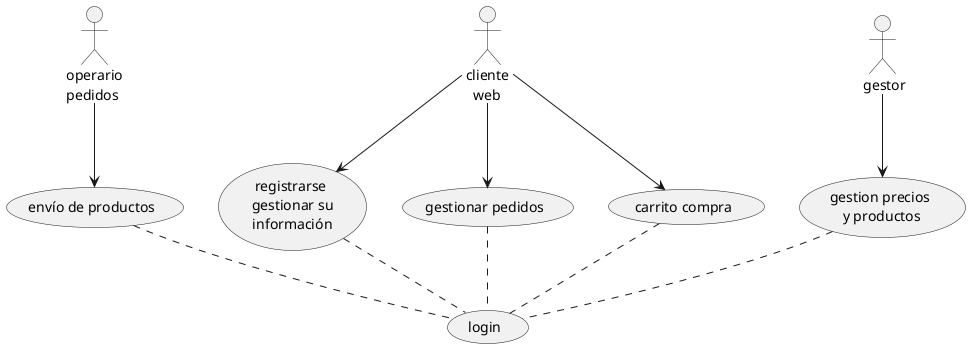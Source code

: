 @startuml Diagrama de casos de uso



usecase (gestion precios\n y productos) as Proc01
actor : gestor: as Gestor
Gestor --> Proc01



usecase (envío de productos) as Proc02
actor : operario \n pedidos: as Operario
Operario --> Proc02


usecase (registrarse \n gestionar su \ninformación) as Proc03
usecase (gestionar pedidos) as Proc04
usecase (carrito compra) as Proc05
actor : cliente \n   web: as Cliente
Cliente --> Proc03
Cliente --> Proc04
Cliente --> Proc05

usecase ( login ) as Proc06

Proc01 .. Proc06
Proc02 .. Proc06
Proc03 .. Proc06
Proc04 .. Proc06
Proc05 .. Proc06

@enduml